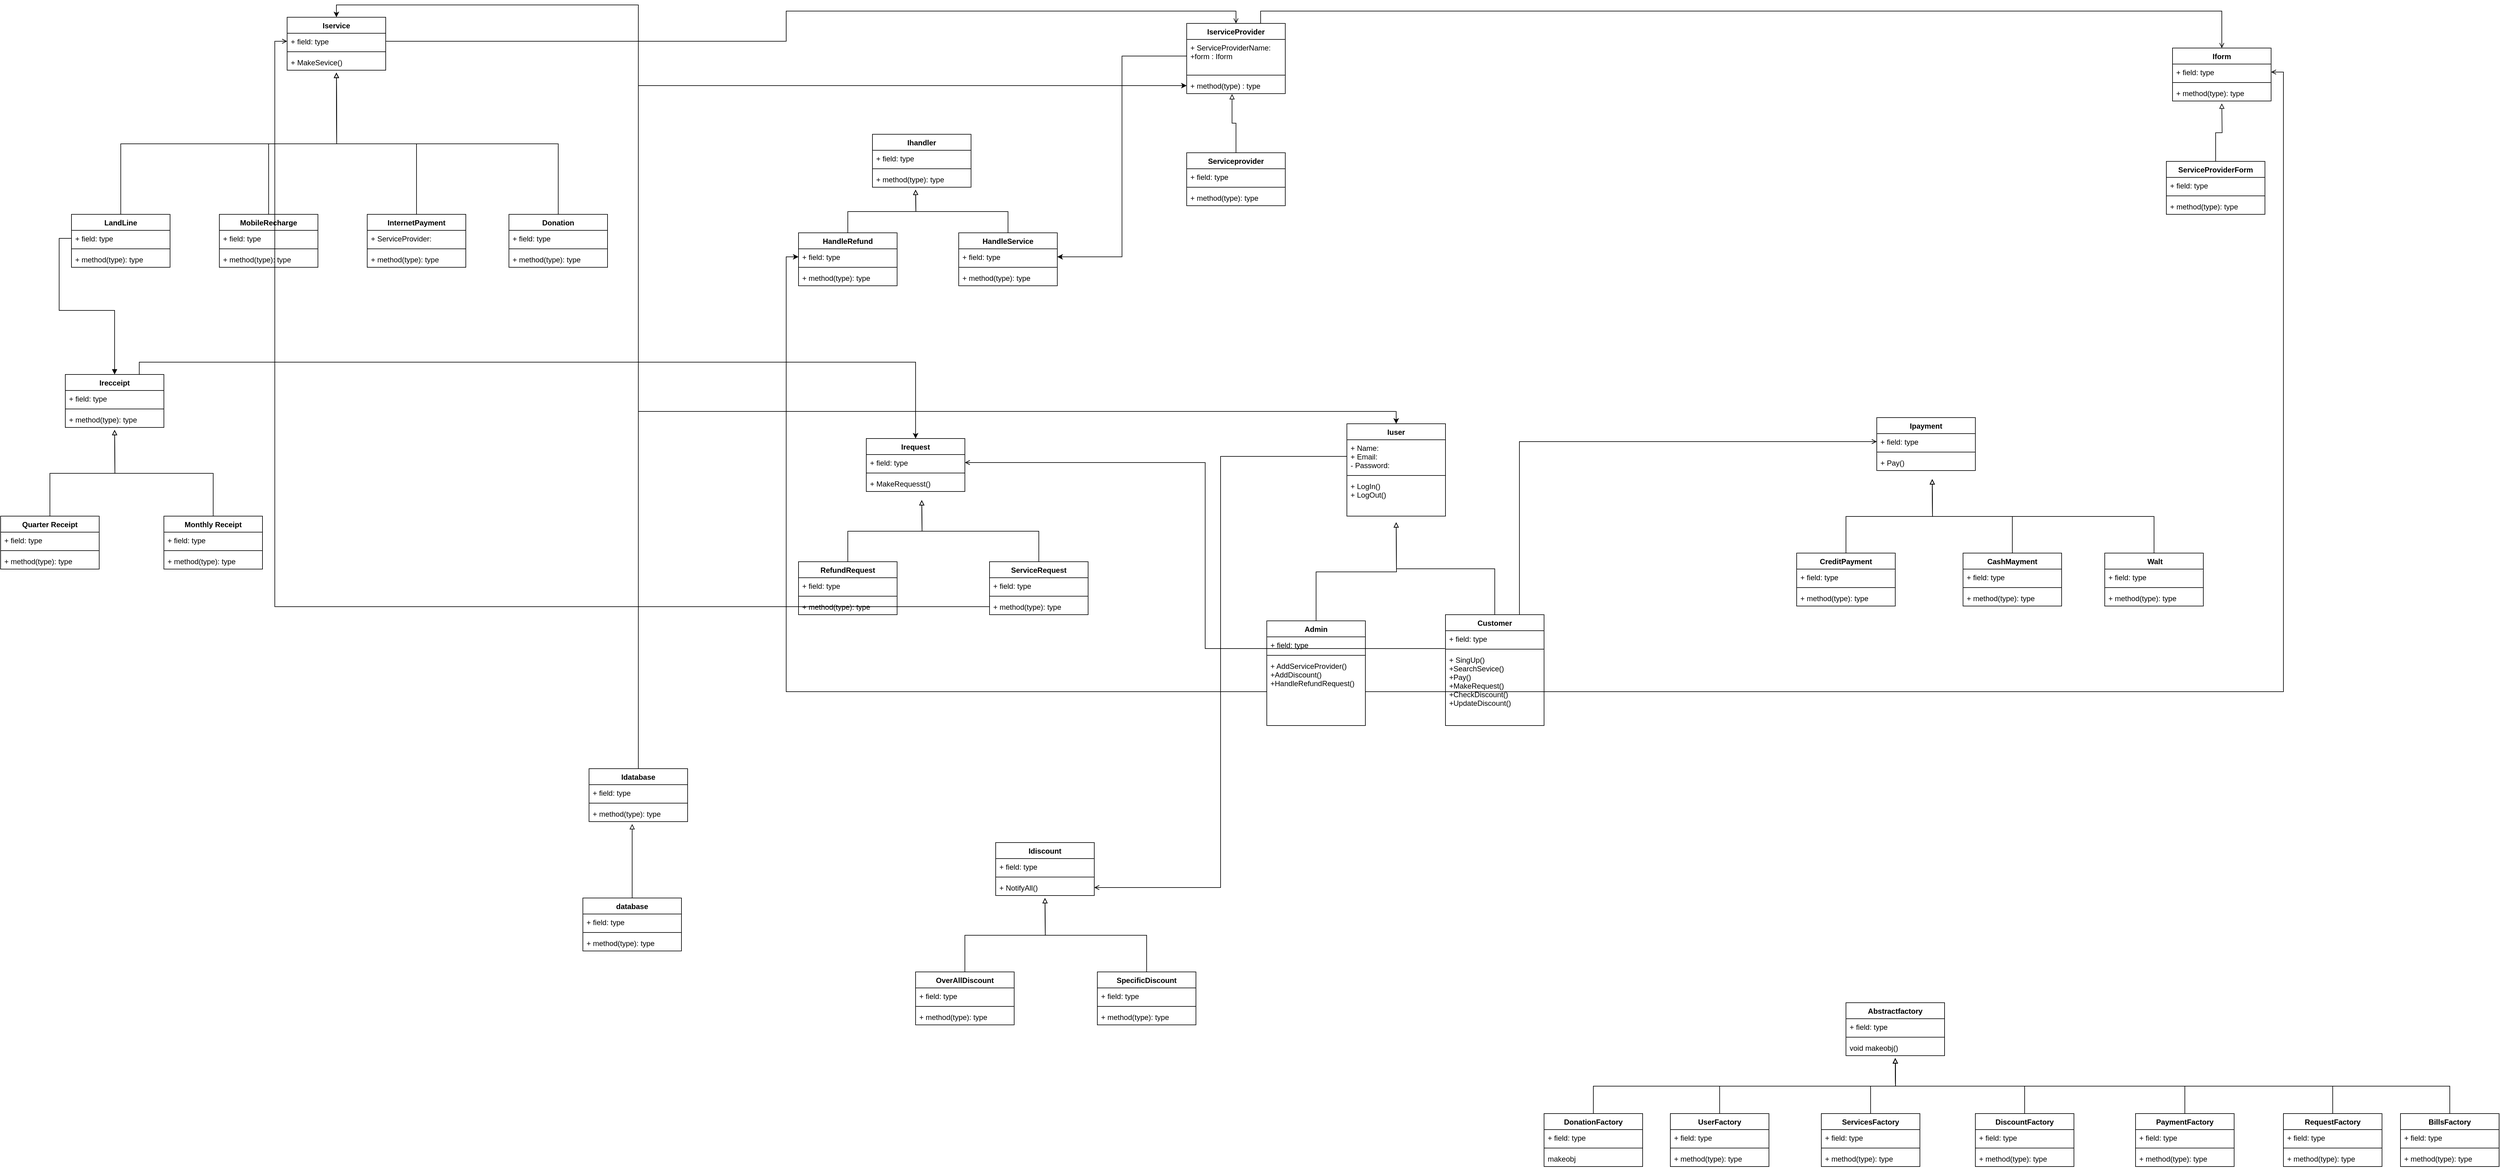 <mxfile version="20.6.0" type="device"><diagram id="aqI_mQONPwvAE_Q7HzWJ" name="Page-1"><mxGraphModel dx="2100" dy="605" grid="1" gridSize="10" guides="1" tooltips="1" connect="1" arrows="1" fold="1" page="1" pageScale="1" pageWidth="850" pageHeight="1100" math="0" shadow="0"><root><mxCell id="0"/><mxCell id="1" parent="0"/><mxCell id="ab-kjI479k8E8dFYtFZM-3" value="Iservice" style="swimlane;fontStyle=1;align=center;verticalAlign=top;childLayout=stackLayout;horizontal=1;startSize=26;horizontalStack=0;resizeParent=1;resizeParentMax=0;resizeLast=0;collapsible=1;marginBottom=0;" parent="1" vertex="1"><mxGeometry x="-120" y="30" width="160" height="86" as="geometry"/></mxCell><mxCell id="ab-kjI479k8E8dFYtFZM-4" value="+ field: type" style="text;strokeColor=none;fillColor=none;align=left;verticalAlign=top;spacingLeft=4;spacingRight=4;overflow=hidden;rotatable=0;points=[[0,0.5],[1,0.5]];portConstraint=eastwest;" parent="ab-kjI479k8E8dFYtFZM-3" vertex="1"><mxGeometry y="26" width="160" height="26" as="geometry"/></mxCell><mxCell id="ab-kjI479k8E8dFYtFZM-5" value="" style="line;strokeWidth=1;fillColor=none;align=left;verticalAlign=middle;spacingTop=-1;spacingLeft=3;spacingRight=3;rotatable=0;labelPosition=right;points=[];portConstraint=eastwest;strokeColor=inherit;" parent="ab-kjI479k8E8dFYtFZM-3" vertex="1"><mxGeometry y="52" width="160" height="8" as="geometry"/></mxCell><mxCell id="ab-kjI479k8E8dFYtFZM-6" value="+ MakeSevice()" style="text;strokeColor=none;fillColor=none;align=left;verticalAlign=top;spacingLeft=4;spacingRight=4;overflow=hidden;rotatable=0;points=[[0,0.5],[1,0.5]];portConstraint=eastwest;" parent="ab-kjI479k8E8dFYtFZM-3" vertex="1"><mxGeometry y="60" width="160" height="26" as="geometry"/></mxCell><mxCell id="ab-kjI479k8E8dFYtFZM-33" style="edgeStyle=orthogonalEdgeStyle;rounded=0;orthogonalLoop=1;jettySize=auto;html=1;exitX=0.5;exitY=0;exitDx=0;exitDy=0;endArrow=block;endFill=0;" parent="1" source="ab-kjI479k8E8dFYtFZM-7" edge="1"><mxGeometry relative="1" as="geometry"><mxPoint x="-40" y="120" as="targetPoint"/></mxGeometry></mxCell><mxCell id="ab-kjI479k8E8dFYtFZM-7" value="MobileRecharge" style="swimlane;fontStyle=1;align=center;verticalAlign=top;childLayout=stackLayout;horizontal=1;startSize=26;horizontalStack=0;resizeParent=1;resizeParentMax=0;resizeLast=0;collapsible=1;marginBottom=0;" parent="1" vertex="1"><mxGeometry x="-230" y="350" width="160" height="86" as="geometry"/></mxCell><mxCell id="ab-kjI479k8E8dFYtFZM-8" value="+ field: type" style="text;strokeColor=none;fillColor=none;align=left;verticalAlign=top;spacingLeft=4;spacingRight=4;overflow=hidden;rotatable=0;points=[[0,0.5],[1,0.5]];portConstraint=eastwest;" parent="ab-kjI479k8E8dFYtFZM-7" vertex="1"><mxGeometry y="26" width="160" height="26" as="geometry"/></mxCell><mxCell id="ab-kjI479k8E8dFYtFZM-9" value="" style="line;strokeWidth=1;fillColor=none;align=left;verticalAlign=middle;spacingTop=-1;spacingLeft=3;spacingRight=3;rotatable=0;labelPosition=right;points=[];portConstraint=eastwest;strokeColor=inherit;" parent="ab-kjI479k8E8dFYtFZM-7" vertex="1"><mxGeometry y="52" width="160" height="8" as="geometry"/></mxCell><mxCell id="ab-kjI479k8E8dFYtFZM-10" value="+ method(type): type" style="text;strokeColor=none;fillColor=none;align=left;verticalAlign=top;spacingLeft=4;spacingRight=4;overflow=hidden;rotatable=0;points=[[0,0.5],[1,0.5]];portConstraint=eastwest;" parent="ab-kjI479k8E8dFYtFZM-7" vertex="1"><mxGeometry y="60" width="160" height="26" as="geometry"/></mxCell><mxCell id="ab-kjI479k8E8dFYtFZM-34" style="edgeStyle=orthogonalEdgeStyle;rounded=0;orthogonalLoop=1;jettySize=auto;html=1;exitX=0.5;exitY=0;exitDx=0;exitDy=0;endArrow=block;endFill=0;" parent="1" source="ab-kjI479k8E8dFYtFZM-15" edge="1"><mxGeometry relative="1" as="geometry"><mxPoint x="-40" y="120" as="targetPoint"/></mxGeometry></mxCell><mxCell id="ab-kjI479k8E8dFYtFZM-15" value="InternetPayment" style="swimlane;fontStyle=1;align=center;verticalAlign=top;childLayout=stackLayout;horizontal=1;startSize=26;horizontalStack=0;resizeParent=1;resizeParentMax=0;resizeLast=0;collapsible=1;marginBottom=0;" parent="1" vertex="1"><mxGeometry x="10" y="350" width="160" height="86" as="geometry"/></mxCell><mxCell id="ab-kjI479k8E8dFYtFZM-16" value="+ ServiceProvider: " style="text;strokeColor=none;fillColor=none;align=left;verticalAlign=top;spacingLeft=4;spacingRight=4;overflow=hidden;rotatable=0;points=[[0,0.5],[1,0.5]];portConstraint=eastwest;" parent="ab-kjI479k8E8dFYtFZM-15" vertex="1"><mxGeometry y="26" width="160" height="26" as="geometry"/></mxCell><mxCell id="ab-kjI479k8E8dFYtFZM-17" value="" style="line;strokeWidth=1;fillColor=none;align=left;verticalAlign=middle;spacingTop=-1;spacingLeft=3;spacingRight=3;rotatable=0;labelPosition=right;points=[];portConstraint=eastwest;strokeColor=inherit;" parent="ab-kjI479k8E8dFYtFZM-15" vertex="1"><mxGeometry y="52" width="160" height="8" as="geometry"/></mxCell><mxCell id="ab-kjI479k8E8dFYtFZM-18" value="+ method(type): type" style="text;strokeColor=none;fillColor=none;align=left;verticalAlign=top;spacingLeft=4;spacingRight=4;overflow=hidden;rotatable=0;points=[[0,0.5],[1,0.5]];portConstraint=eastwest;" parent="ab-kjI479k8E8dFYtFZM-15" vertex="1"><mxGeometry y="60" width="160" height="26" as="geometry"/></mxCell><mxCell id="ab-kjI479k8E8dFYtFZM-32" style="edgeStyle=orthogonalEdgeStyle;rounded=0;orthogonalLoop=1;jettySize=auto;html=1;exitX=0.5;exitY=0;exitDx=0;exitDy=0;endArrow=block;endFill=0;" parent="1" source="ab-kjI479k8E8dFYtFZM-19" edge="1"><mxGeometry relative="1" as="geometry"><mxPoint x="-40" y="120" as="targetPoint"/></mxGeometry></mxCell><mxCell id="ab-kjI479k8E8dFYtFZM-19" value="LandLine" style="swimlane;fontStyle=1;align=center;verticalAlign=top;childLayout=stackLayout;horizontal=1;startSize=26;horizontalStack=0;resizeParent=1;resizeParentMax=0;resizeLast=0;collapsible=1;marginBottom=0;" parent="1" vertex="1"><mxGeometry x="-470" y="350" width="160" height="86" as="geometry"/></mxCell><mxCell id="ab-kjI479k8E8dFYtFZM-20" value="+ field: type" style="text;strokeColor=none;fillColor=none;align=left;verticalAlign=top;spacingLeft=4;spacingRight=4;overflow=hidden;rotatable=0;points=[[0,0.5],[1,0.5]];portConstraint=eastwest;" parent="ab-kjI479k8E8dFYtFZM-19" vertex="1"><mxGeometry y="26" width="160" height="26" as="geometry"/></mxCell><mxCell id="ab-kjI479k8E8dFYtFZM-21" value="" style="line;strokeWidth=1;fillColor=none;align=left;verticalAlign=middle;spacingTop=-1;spacingLeft=3;spacingRight=3;rotatable=0;labelPosition=right;points=[];portConstraint=eastwest;strokeColor=inherit;" parent="ab-kjI479k8E8dFYtFZM-19" vertex="1"><mxGeometry y="52" width="160" height="8" as="geometry"/></mxCell><mxCell id="ab-kjI479k8E8dFYtFZM-22" value="+ method(type): type" style="text;strokeColor=none;fillColor=none;align=left;verticalAlign=top;spacingLeft=4;spacingRight=4;overflow=hidden;rotatable=0;points=[[0,0.5],[1,0.5]];portConstraint=eastwest;" parent="ab-kjI479k8E8dFYtFZM-19" vertex="1"><mxGeometry y="60" width="160" height="26" as="geometry"/></mxCell><mxCell id="ab-kjI479k8E8dFYtFZM-35" style="edgeStyle=orthogonalEdgeStyle;rounded=0;orthogonalLoop=1;jettySize=auto;html=1;exitX=0.5;exitY=0;exitDx=0;exitDy=0;endArrow=block;endFill=0;" parent="1" source="ab-kjI479k8E8dFYtFZM-27" edge="1"><mxGeometry relative="1" as="geometry"><mxPoint x="-40" y="120" as="targetPoint"/></mxGeometry></mxCell><mxCell id="ab-kjI479k8E8dFYtFZM-27" value="Donation" style="swimlane;fontStyle=1;align=center;verticalAlign=top;childLayout=stackLayout;horizontal=1;startSize=26;horizontalStack=0;resizeParent=1;resizeParentMax=0;resizeLast=0;collapsible=1;marginBottom=0;" parent="1" vertex="1"><mxGeometry x="240" y="350" width="160" height="86" as="geometry"/></mxCell><mxCell id="ab-kjI479k8E8dFYtFZM-28" value="+ field: type" style="text;strokeColor=none;fillColor=none;align=left;verticalAlign=top;spacingLeft=4;spacingRight=4;overflow=hidden;rotatable=0;points=[[0,0.5],[1,0.5]];portConstraint=eastwest;" parent="ab-kjI479k8E8dFYtFZM-27" vertex="1"><mxGeometry y="26" width="160" height="26" as="geometry"/></mxCell><mxCell id="ab-kjI479k8E8dFYtFZM-29" value="" style="line;strokeWidth=1;fillColor=none;align=left;verticalAlign=middle;spacingTop=-1;spacingLeft=3;spacingRight=3;rotatable=0;labelPosition=right;points=[];portConstraint=eastwest;strokeColor=inherit;" parent="ab-kjI479k8E8dFYtFZM-27" vertex="1"><mxGeometry y="52" width="160" height="8" as="geometry"/></mxCell><mxCell id="ab-kjI479k8E8dFYtFZM-30" value="+ method(type): type" style="text;strokeColor=none;fillColor=none;align=left;verticalAlign=top;spacingLeft=4;spacingRight=4;overflow=hidden;rotatable=0;points=[[0,0.5],[1,0.5]];portConstraint=eastwest;" parent="ab-kjI479k8E8dFYtFZM-27" vertex="1"><mxGeometry y="60" width="160" height="26" as="geometry"/></mxCell><mxCell id="ab-kjI479k8E8dFYtFZM-282" style="edgeStyle=orthogonalEdgeStyle;rounded=0;orthogonalLoop=1;jettySize=auto;html=1;exitX=0.75;exitY=0;exitDx=0;exitDy=0;entryX=0.5;entryY=0;entryDx=0;entryDy=0;endArrow=open;endFill=0;" parent="1" source="ab-kjI479k8E8dFYtFZM-36" target="ab-kjI479k8E8dFYtFZM-269" edge="1"><mxGeometry relative="1" as="geometry"/></mxCell><mxCell id="ab-kjI479k8E8dFYtFZM-36" value="IserviceProvider" style="swimlane;fontStyle=1;align=center;verticalAlign=top;childLayout=stackLayout;horizontal=1;startSize=26;horizontalStack=0;resizeParent=1;resizeParentMax=0;resizeLast=0;collapsible=1;marginBottom=0;" parent="1" vertex="1"><mxGeometry x="1340" y="40" width="160" height="114" as="geometry"/></mxCell><mxCell id="ab-kjI479k8E8dFYtFZM-37" value="+ ServiceProviderName:&#10;+form : Iform " style="text;strokeColor=none;fillColor=none;align=left;verticalAlign=top;spacingLeft=4;spacingRight=4;overflow=hidden;rotatable=0;points=[[0,0.5],[1,0.5]];portConstraint=eastwest;" parent="ab-kjI479k8E8dFYtFZM-36" vertex="1"><mxGeometry y="26" width="160" height="54" as="geometry"/></mxCell><mxCell id="ab-kjI479k8E8dFYtFZM-38" value="" style="line;strokeWidth=1;fillColor=none;align=left;verticalAlign=middle;spacingTop=-1;spacingLeft=3;spacingRight=3;rotatable=0;labelPosition=right;points=[];portConstraint=eastwest;strokeColor=inherit;" parent="ab-kjI479k8E8dFYtFZM-36" vertex="1"><mxGeometry y="80" width="160" height="8" as="geometry"/></mxCell><mxCell id="ab-kjI479k8E8dFYtFZM-39" value="+ method(type) : type" style="text;strokeColor=none;fillColor=none;align=left;verticalAlign=top;spacingLeft=4;spacingRight=4;overflow=hidden;rotatable=0;points=[[0,0.5],[1,0.5]];portConstraint=eastwest;" parent="ab-kjI479k8E8dFYtFZM-36" vertex="1"><mxGeometry y="88" width="160" height="26" as="geometry"/></mxCell><mxCell id="ab-kjI479k8E8dFYtFZM-141" style="edgeStyle=orthogonalEdgeStyle;rounded=0;orthogonalLoop=1;jettySize=auto;html=1;exitX=1;exitY=0.5;exitDx=0;exitDy=0;entryX=0.5;entryY=0;entryDx=0;entryDy=0;endArrow=open;endFill=0;" parent="1" source="ab-kjI479k8E8dFYtFZM-4" target="ab-kjI479k8E8dFYtFZM-36" edge="1"><mxGeometry relative="1" as="geometry"/></mxCell><mxCell id="ab-kjI479k8E8dFYtFZM-169" value="Irequest" style="swimlane;fontStyle=1;align=center;verticalAlign=top;childLayout=stackLayout;horizontal=1;startSize=26;horizontalStack=0;resizeParent=1;resizeParentMax=0;resizeLast=0;collapsible=1;marginBottom=0;" parent="1" vertex="1"><mxGeometry x="820" y="714" width="160" height="86" as="geometry"/></mxCell><mxCell id="ab-kjI479k8E8dFYtFZM-170" value="+ field: type" style="text;strokeColor=none;fillColor=none;align=left;verticalAlign=top;spacingLeft=4;spacingRight=4;overflow=hidden;rotatable=0;points=[[0,0.5],[1,0.5]];portConstraint=eastwest;" parent="ab-kjI479k8E8dFYtFZM-169" vertex="1"><mxGeometry y="26" width="160" height="26" as="geometry"/></mxCell><mxCell id="ab-kjI479k8E8dFYtFZM-171" value="" style="line;strokeWidth=1;fillColor=none;align=left;verticalAlign=middle;spacingTop=-1;spacingLeft=3;spacingRight=3;rotatable=0;labelPosition=right;points=[];portConstraint=eastwest;strokeColor=inherit;" parent="ab-kjI479k8E8dFYtFZM-169" vertex="1"><mxGeometry y="52" width="160" height="8" as="geometry"/></mxCell><mxCell id="ab-kjI479k8E8dFYtFZM-172" value="+ MakeRequesst()" style="text;strokeColor=none;fillColor=none;align=left;verticalAlign=top;spacingLeft=4;spacingRight=4;overflow=hidden;rotatable=0;points=[[0,0.5],[1,0.5]];portConstraint=eastwest;" parent="ab-kjI479k8E8dFYtFZM-169" vertex="1"><mxGeometry y="60" width="160" height="26" as="geometry"/></mxCell><mxCell id="ab-kjI479k8E8dFYtFZM-190" style="edgeStyle=orthogonalEdgeStyle;rounded=0;orthogonalLoop=1;jettySize=auto;html=1;exitX=0.5;exitY=0;exitDx=0;exitDy=0;endArrow=block;endFill=0;" parent="1" source="ab-kjI479k8E8dFYtFZM-173" edge="1"><mxGeometry relative="1" as="geometry"><mxPoint x="910" y="814" as="targetPoint"/></mxGeometry></mxCell><mxCell id="ab-kjI479k8E8dFYtFZM-173" value="ServiceRequest" style="swimlane;fontStyle=1;align=center;verticalAlign=top;childLayout=stackLayout;horizontal=1;startSize=26;horizontalStack=0;resizeParent=1;resizeParentMax=0;resizeLast=0;collapsible=1;marginBottom=0;" parent="1" vertex="1"><mxGeometry x="1020" y="914" width="160" height="86" as="geometry"/></mxCell><mxCell id="ab-kjI479k8E8dFYtFZM-174" value="+ field: type" style="text;strokeColor=none;fillColor=none;align=left;verticalAlign=top;spacingLeft=4;spacingRight=4;overflow=hidden;rotatable=0;points=[[0,0.5],[1,0.5]];portConstraint=eastwest;" parent="ab-kjI479k8E8dFYtFZM-173" vertex="1"><mxGeometry y="26" width="160" height="26" as="geometry"/></mxCell><mxCell id="ab-kjI479k8E8dFYtFZM-175" value="" style="line;strokeWidth=1;fillColor=none;align=left;verticalAlign=middle;spacingTop=-1;spacingLeft=3;spacingRight=3;rotatable=0;labelPosition=right;points=[];portConstraint=eastwest;strokeColor=inherit;" parent="ab-kjI479k8E8dFYtFZM-173" vertex="1"><mxGeometry y="52" width="160" height="8" as="geometry"/></mxCell><mxCell id="ab-kjI479k8E8dFYtFZM-176" value="+ method(type): type" style="text;strokeColor=none;fillColor=none;align=left;verticalAlign=top;spacingLeft=4;spacingRight=4;overflow=hidden;rotatable=0;points=[[0,0.5],[1,0.5]];portConstraint=eastwest;" parent="ab-kjI479k8E8dFYtFZM-173" vertex="1"><mxGeometry y="60" width="160" height="26" as="geometry"/></mxCell><mxCell id="ab-kjI479k8E8dFYtFZM-185" style="edgeStyle=orthogonalEdgeStyle;rounded=0;orthogonalLoop=1;jettySize=auto;html=1;exitX=0.5;exitY=0;exitDx=0;exitDy=0;endArrow=block;endFill=0;" parent="1" source="ab-kjI479k8E8dFYtFZM-177" edge="1"><mxGeometry relative="1" as="geometry"><mxPoint x="910" y="814" as="targetPoint"/></mxGeometry></mxCell><mxCell id="ab-kjI479k8E8dFYtFZM-177" value="RefundRequest" style="swimlane;fontStyle=1;align=center;verticalAlign=top;childLayout=stackLayout;horizontal=1;startSize=26;horizontalStack=0;resizeParent=1;resizeParentMax=0;resizeLast=0;collapsible=1;marginBottom=0;" parent="1" vertex="1"><mxGeometry x="710" y="914" width="160" height="86" as="geometry"/></mxCell><mxCell id="ab-kjI479k8E8dFYtFZM-178" value="+ field: type" style="text;strokeColor=none;fillColor=none;align=left;verticalAlign=top;spacingLeft=4;spacingRight=4;overflow=hidden;rotatable=0;points=[[0,0.5],[1,0.5]];portConstraint=eastwest;" parent="ab-kjI479k8E8dFYtFZM-177" vertex="1"><mxGeometry y="26" width="160" height="26" as="geometry"/></mxCell><mxCell id="ab-kjI479k8E8dFYtFZM-179" value="" style="line;strokeWidth=1;fillColor=none;align=left;verticalAlign=middle;spacingTop=-1;spacingLeft=3;spacingRight=3;rotatable=0;labelPosition=right;points=[];portConstraint=eastwest;strokeColor=inherit;" parent="ab-kjI479k8E8dFYtFZM-177" vertex="1"><mxGeometry y="52" width="160" height="8" as="geometry"/></mxCell><mxCell id="ab-kjI479k8E8dFYtFZM-180" value="+ method(type): type" style="text;strokeColor=none;fillColor=none;align=left;verticalAlign=top;spacingLeft=4;spacingRight=4;overflow=hidden;rotatable=0;points=[[0,0.5],[1,0.5]];portConstraint=eastwest;" parent="ab-kjI479k8E8dFYtFZM-177" vertex="1"><mxGeometry y="60" width="160" height="26" as="geometry"/></mxCell><mxCell id="ab-kjI479k8E8dFYtFZM-193" value="Iuser" style="swimlane;fontStyle=1;align=center;verticalAlign=top;childLayout=stackLayout;horizontal=1;startSize=26;horizontalStack=0;resizeParent=1;resizeParentMax=0;resizeLast=0;collapsible=1;marginBottom=0;" parent="1" vertex="1"><mxGeometry x="1600" y="690" width="160" height="150" as="geometry"/></mxCell><mxCell id="ab-kjI479k8E8dFYtFZM-194" value="+ Name:&#10;+ Email:&#10;- Password:" style="text;strokeColor=none;fillColor=none;align=left;verticalAlign=top;spacingLeft=4;spacingRight=4;overflow=hidden;rotatable=0;points=[[0,0.5],[1,0.5]];portConstraint=eastwest;" parent="ab-kjI479k8E8dFYtFZM-193" vertex="1"><mxGeometry y="26" width="160" height="54" as="geometry"/></mxCell><mxCell id="ab-kjI479k8E8dFYtFZM-195" value="" style="line;strokeWidth=1;fillColor=none;align=left;verticalAlign=middle;spacingTop=-1;spacingLeft=3;spacingRight=3;rotatable=0;labelPosition=right;points=[];portConstraint=eastwest;strokeColor=inherit;" parent="ab-kjI479k8E8dFYtFZM-193" vertex="1"><mxGeometry y="80" width="160" height="8" as="geometry"/></mxCell><mxCell id="ab-kjI479k8E8dFYtFZM-196" value="+ LogIn()&#10;+ LogOut()" style="text;strokeColor=none;fillColor=none;align=left;verticalAlign=top;spacingLeft=4;spacingRight=4;overflow=hidden;rotatable=0;points=[[0,0.5],[1,0.5]];portConstraint=eastwest;" parent="ab-kjI479k8E8dFYtFZM-193" vertex="1"><mxGeometry y="88" width="160" height="62" as="geometry"/></mxCell><mxCell id="ab-kjI479k8E8dFYtFZM-197" style="edgeStyle=orthogonalEdgeStyle;rounded=0;orthogonalLoop=1;jettySize=auto;html=1;exitX=0.5;exitY=0;exitDx=0;exitDy=0;endArrow=block;endFill=0;" parent="1" source="ab-kjI479k8E8dFYtFZM-198" edge="1"><mxGeometry relative="1" as="geometry"><mxPoint x="1680" y="850" as="targetPoint"/></mxGeometry></mxCell><mxCell id="ab-kjI479k8E8dFYtFZM-268" style="edgeStyle=orthogonalEdgeStyle;rounded=0;orthogonalLoop=1;jettySize=auto;html=1;exitX=0.75;exitY=0;exitDx=0;exitDy=0;entryX=0;entryY=0.5;entryDx=0;entryDy=0;endArrow=open;endFill=0;" parent="1" source="ab-kjI479k8E8dFYtFZM-198" target="ab-kjI479k8E8dFYtFZM-247" edge="1"><mxGeometry relative="1" as="geometry"/></mxCell><mxCell id="ab-kjI479k8E8dFYtFZM-198" value="Customer" style="swimlane;fontStyle=1;align=center;verticalAlign=top;childLayout=stackLayout;horizontal=1;startSize=26;horizontalStack=0;resizeParent=1;resizeParentMax=0;resizeLast=0;collapsible=1;marginBottom=0;" parent="1" vertex="1"><mxGeometry x="1760" y="1000" width="160" height="180" as="geometry"/></mxCell><mxCell id="ab-kjI479k8E8dFYtFZM-199" value="+ field: type" style="text;strokeColor=none;fillColor=none;align=left;verticalAlign=top;spacingLeft=4;spacingRight=4;overflow=hidden;rotatable=0;points=[[0,0.5],[1,0.5]];portConstraint=eastwest;" parent="ab-kjI479k8E8dFYtFZM-198" vertex="1"><mxGeometry y="26" width="160" height="26" as="geometry"/></mxCell><mxCell id="ab-kjI479k8E8dFYtFZM-200" value="" style="line;strokeWidth=1;fillColor=none;align=left;verticalAlign=middle;spacingTop=-1;spacingLeft=3;spacingRight=3;rotatable=0;labelPosition=right;points=[];portConstraint=eastwest;strokeColor=inherit;" parent="ab-kjI479k8E8dFYtFZM-198" vertex="1"><mxGeometry y="52" width="160" height="8" as="geometry"/></mxCell><mxCell id="ab-kjI479k8E8dFYtFZM-201" value="+ SingUp()&#10;+SearchSevice()&#10;+Pay()&#10;+MakeRequest()&#10;+CheckDiscount()&#10;+UpdateDiscount()" style="text;strokeColor=none;fillColor=none;align=left;verticalAlign=top;spacingLeft=4;spacingRight=4;overflow=hidden;rotatable=0;points=[[0,0.5],[1,0.5]];portConstraint=eastwest;" parent="ab-kjI479k8E8dFYtFZM-198" vertex="1"><mxGeometry y="60" width="160" height="120" as="geometry"/></mxCell><mxCell id="ab-kjI479k8E8dFYtFZM-202" style="edgeStyle=orthogonalEdgeStyle;rounded=0;orthogonalLoop=1;jettySize=auto;html=1;exitX=0.5;exitY=0;exitDx=0;exitDy=0;endArrow=block;endFill=0;" parent="1" source="ab-kjI479k8E8dFYtFZM-203" edge="1"><mxGeometry relative="1" as="geometry"><mxPoint x="1680" y="850" as="targetPoint"/></mxGeometry></mxCell><mxCell id="ab-kjI479k8E8dFYtFZM-203" value="Admin" style="swimlane;fontStyle=1;align=center;verticalAlign=top;childLayout=stackLayout;horizontal=1;startSize=26;horizontalStack=0;resizeParent=1;resizeParentMax=0;resizeLast=0;collapsible=1;marginBottom=0;" parent="1" vertex="1"><mxGeometry x="1470" y="1010" width="160" height="170" as="geometry"/></mxCell><mxCell id="ab-kjI479k8E8dFYtFZM-204" value="+ field: type" style="text;strokeColor=none;fillColor=none;align=left;verticalAlign=top;spacingLeft=4;spacingRight=4;overflow=hidden;rotatable=0;points=[[0,0.5],[1,0.5]];portConstraint=eastwest;" parent="ab-kjI479k8E8dFYtFZM-203" vertex="1"><mxGeometry y="26" width="160" height="26" as="geometry"/></mxCell><mxCell id="ab-kjI479k8E8dFYtFZM-205" value="" style="line;strokeWidth=1;fillColor=none;align=left;verticalAlign=middle;spacingTop=-1;spacingLeft=3;spacingRight=3;rotatable=0;labelPosition=right;points=[];portConstraint=eastwest;strokeColor=inherit;" parent="ab-kjI479k8E8dFYtFZM-203" vertex="1"><mxGeometry y="52" width="160" height="8" as="geometry"/></mxCell><mxCell id="ab-kjI479k8E8dFYtFZM-206" value="+ AddServiceProvider()&#10;+AddDiscount()&#10;+HandleRefundRequest()" style="text;strokeColor=none;fillColor=none;align=left;verticalAlign=top;spacingLeft=4;spacingRight=4;overflow=hidden;rotatable=0;points=[[0,0.5],[1,0.5]];portConstraint=eastwest;" parent="ab-kjI479k8E8dFYtFZM-203" vertex="1"><mxGeometry y="60" width="160" height="110" as="geometry"/></mxCell><mxCell id="ab-kjI479k8E8dFYtFZM-222" style="edgeStyle=orthogonalEdgeStyle;rounded=0;orthogonalLoop=1;jettySize=auto;html=1;exitX=0;exitY=0.5;exitDx=0;exitDy=0;entryX=0;entryY=0.5;entryDx=0;entryDy=0;endArrow=open;endFill=0;" parent="1" source="ab-kjI479k8E8dFYtFZM-176" target="ab-kjI479k8E8dFYtFZM-4" edge="1"><mxGeometry relative="1" as="geometry"/></mxCell><mxCell id="ab-kjI479k8E8dFYtFZM-243" style="edgeStyle=orthogonalEdgeStyle;rounded=0;orthogonalLoop=1;jettySize=auto;html=1;exitX=-0.005;exitY=-0.042;exitDx=0;exitDy=0;entryX=1;entryY=0.5;entryDx=0;entryDy=0;endArrow=open;endFill=0;exitPerimeter=0;" parent="1" source="ab-kjI479k8E8dFYtFZM-201" target="ab-kjI479k8E8dFYtFZM-170" edge="1"><mxGeometry relative="1" as="geometry"/></mxCell><mxCell id="ab-kjI479k8E8dFYtFZM-246" value="Ipayment" style="swimlane;fontStyle=1;align=center;verticalAlign=top;childLayout=stackLayout;horizontal=1;startSize=26;horizontalStack=0;resizeParent=1;resizeParentMax=0;resizeLast=0;collapsible=1;marginBottom=0;" parent="1" vertex="1"><mxGeometry x="2460" y="680" width="160" height="86" as="geometry"/></mxCell><mxCell id="ab-kjI479k8E8dFYtFZM-247" value="+ field: type" style="text;strokeColor=none;fillColor=none;align=left;verticalAlign=top;spacingLeft=4;spacingRight=4;overflow=hidden;rotatable=0;points=[[0,0.5],[1,0.5]];portConstraint=eastwest;" parent="ab-kjI479k8E8dFYtFZM-246" vertex="1"><mxGeometry y="26" width="160" height="26" as="geometry"/></mxCell><mxCell id="ab-kjI479k8E8dFYtFZM-248" value="" style="line;strokeWidth=1;fillColor=none;align=left;verticalAlign=middle;spacingTop=-1;spacingLeft=3;spacingRight=3;rotatable=0;labelPosition=right;points=[];portConstraint=eastwest;strokeColor=inherit;" parent="ab-kjI479k8E8dFYtFZM-246" vertex="1"><mxGeometry y="52" width="160" height="8" as="geometry"/></mxCell><mxCell id="ab-kjI479k8E8dFYtFZM-249" value="+ Pay()" style="text;strokeColor=none;fillColor=none;align=left;verticalAlign=top;spacingLeft=4;spacingRight=4;overflow=hidden;rotatable=0;points=[[0,0.5],[1,0.5]];portConstraint=eastwest;" parent="ab-kjI479k8E8dFYtFZM-246" vertex="1"><mxGeometry y="60" width="160" height="26" as="geometry"/></mxCell><mxCell id="ab-kjI479k8E8dFYtFZM-262" style="edgeStyle=orthogonalEdgeStyle;rounded=0;orthogonalLoop=1;jettySize=auto;html=1;exitX=0.5;exitY=0;exitDx=0;exitDy=0;endArrow=block;endFill=0;" parent="1" source="ab-kjI479k8E8dFYtFZM-250" edge="1"><mxGeometry relative="1" as="geometry"><mxPoint x="2550" y="780" as="targetPoint"/></mxGeometry></mxCell><mxCell id="ab-kjI479k8E8dFYtFZM-250" value="CreditPayment" style="swimlane;fontStyle=1;align=center;verticalAlign=top;childLayout=stackLayout;horizontal=1;startSize=26;horizontalStack=0;resizeParent=1;resizeParentMax=0;resizeLast=0;collapsible=1;marginBottom=0;" parent="1" vertex="1"><mxGeometry x="2330" y="900" width="160" height="86" as="geometry"/></mxCell><mxCell id="ab-kjI479k8E8dFYtFZM-251" value="+ field: type" style="text;strokeColor=none;fillColor=none;align=left;verticalAlign=top;spacingLeft=4;spacingRight=4;overflow=hidden;rotatable=0;points=[[0,0.5],[1,0.5]];portConstraint=eastwest;" parent="ab-kjI479k8E8dFYtFZM-250" vertex="1"><mxGeometry y="26" width="160" height="26" as="geometry"/></mxCell><mxCell id="ab-kjI479k8E8dFYtFZM-252" value="" style="line;strokeWidth=1;fillColor=none;align=left;verticalAlign=middle;spacingTop=-1;spacingLeft=3;spacingRight=3;rotatable=0;labelPosition=right;points=[];portConstraint=eastwest;strokeColor=inherit;" parent="ab-kjI479k8E8dFYtFZM-250" vertex="1"><mxGeometry y="52" width="160" height="8" as="geometry"/></mxCell><mxCell id="ab-kjI479k8E8dFYtFZM-253" value="+ method(type): type" style="text;strokeColor=none;fillColor=none;align=left;verticalAlign=top;spacingLeft=4;spacingRight=4;overflow=hidden;rotatable=0;points=[[0,0.5],[1,0.5]];portConstraint=eastwest;" parent="ab-kjI479k8E8dFYtFZM-250" vertex="1"><mxGeometry y="60" width="160" height="26" as="geometry"/></mxCell><mxCell id="ab-kjI479k8E8dFYtFZM-267" style="edgeStyle=orthogonalEdgeStyle;rounded=0;orthogonalLoop=1;jettySize=auto;html=1;exitX=0.5;exitY=0;exitDx=0;exitDy=0;endArrow=block;endFill=0;" parent="1" source="ab-kjI479k8E8dFYtFZM-254" edge="1"><mxGeometry relative="1" as="geometry"><mxPoint x="2550" y="780" as="targetPoint"/></mxGeometry></mxCell><mxCell id="ab-kjI479k8E8dFYtFZM-254" value="CashMayment" style="swimlane;fontStyle=1;align=center;verticalAlign=top;childLayout=stackLayout;horizontal=1;startSize=26;horizontalStack=0;resizeParent=1;resizeParentMax=0;resizeLast=0;collapsible=1;marginBottom=0;" parent="1" vertex="1"><mxGeometry x="2600" y="900" width="160" height="86" as="geometry"/></mxCell><mxCell id="ab-kjI479k8E8dFYtFZM-255" value="+ field: type" style="text;strokeColor=none;fillColor=none;align=left;verticalAlign=top;spacingLeft=4;spacingRight=4;overflow=hidden;rotatable=0;points=[[0,0.5],[1,0.5]];portConstraint=eastwest;" parent="ab-kjI479k8E8dFYtFZM-254" vertex="1"><mxGeometry y="26" width="160" height="26" as="geometry"/></mxCell><mxCell id="ab-kjI479k8E8dFYtFZM-256" value="" style="line;strokeWidth=1;fillColor=none;align=left;verticalAlign=middle;spacingTop=-1;spacingLeft=3;spacingRight=3;rotatable=0;labelPosition=right;points=[];portConstraint=eastwest;strokeColor=inherit;" parent="ab-kjI479k8E8dFYtFZM-254" vertex="1"><mxGeometry y="52" width="160" height="8" as="geometry"/></mxCell><mxCell id="ab-kjI479k8E8dFYtFZM-257" value="+ method(type): type" style="text;strokeColor=none;fillColor=none;align=left;verticalAlign=top;spacingLeft=4;spacingRight=4;overflow=hidden;rotatable=0;points=[[0,0.5],[1,0.5]];portConstraint=eastwest;" parent="ab-kjI479k8E8dFYtFZM-254" vertex="1"><mxGeometry y="60" width="160" height="26" as="geometry"/></mxCell><mxCell id="ab-kjI479k8E8dFYtFZM-269" value="Iform" style="swimlane;fontStyle=1;align=center;verticalAlign=top;childLayout=stackLayout;horizontal=1;startSize=26;horizontalStack=0;resizeParent=1;resizeParentMax=0;resizeLast=0;collapsible=1;marginBottom=0;" parent="1" vertex="1"><mxGeometry x="2940" y="80" width="160" height="86" as="geometry"/></mxCell><mxCell id="ab-kjI479k8E8dFYtFZM-270" value="+ field: type" style="text;strokeColor=none;fillColor=none;align=left;verticalAlign=top;spacingLeft=4;spacingRight=4;overflow=hidden;rotatable=0;points=[[0,0.5],[1,0.5]];portConstraint=eastwest;" parent="ab-kjI479k8E8dFYtFZM-269" vertex="1"><mxGeometry y="26" width="160" height="26" as="geometry"/></mxCell><mxCell id="ab-kjI479k8E8dFYtFZM-271" value="" style="line;strokeWidth=1;fillColor=none;align=left;verticalAlign=middle;spacingTop=-1;spacingLeft=3;spacingRight=3;rotatable=0;labelPosition=right;points=[];portConstraint=eastwest;strokeColor=inherit;" parent="ab-kjI479k8E8dFYtFZM-269" vertex="1"><mxGeometry y="52" width="160" height="8" as="geometry"/></mxCell><mxCell id="ab-kjI479k8E8dFYtFZM-272" value="+ method(type): type" style="text;strokeColor=none;fillColor=none;align=left;verticalAlign=top;spacingLeft=4;spacingRight=4;overflow=hidden;rotatable=0;points=[[0,0.5],[1,0.5]];portConstraint=eastwest;" parent="ab-kjI479k8E8dFYtFZM-269" vertex="1"><mxGeometry y="60" width="160" height="26" as="geometry"/></mxCell><mxCell id="ab-kjI479k8E8dFYtFZM-281" style="edgeStyle=orthogonalEdgeStyle;rounded=0;orthogonalLoop=1;jettySize=auto;html=1;exitX=0.5;exitY=0;exitDx=0;exitDy=0;endArrow=block;endFill=0;" parent="1" source="ab-kjI479k8E8dFYtFZM-273" edge="1"><mxGeometry relative="1" as="geometry"><mxPoint x="3020" y="170" as="targetPoint"/></mxGeometry></mxCell><mxCell id="ab-kjI479k8E8dFYtFZM-273" value="ServiceProviderForm" style="swimlane;fontStyle=1;align=center;verticalAlign=top;childLayout=stackLayout;horizontal=1;startSize=26;horizontalStack=0;resizeParent=1;resizeParentMax=0;resizeLast=0;collapsible=1;marginBottom=0;" parent="1" vertex="1"><mxGeometry x="2930" y="264" width="160" height="86" as="geometry"/></mxCell><mxCell id="ab-kjI479k8E8dFYtFZM-274" value="+ field: type" style="text;strokeColor=none;fillColor=none;align=left;verticalAlign=top;spacingLeft=4;spacingRight=4;overflow=hidden;rotatable=0;points=[[0,0.5],[1,0.5]];portConstraint=eastwest;" parent="ab-kjI479k8E8dFYtFZM-273" vertex="1"><mxGeometry y="26" width="160" height="26" as="geometry"/></mxCell><mxCell id="ab-kjI479k8E8dFYtFZM-275" value="" style="line;strokeWidth=1;fillColor=none;align=left;verticalAlign=middle;spacingTop=-1;spacingLeft=3;spacingRight=3;rotatable=0;labelPosition=right;points=[];portConstraint=eastwest;strokeColor=inherit;" parent="ab-kjI479k8E8dFYtFZM-273" vertex="1"><mxGeometry y="52" width="160" height="8" as="geometry"/></mxCell><mxCell id="ab-kjI479k8E8dFYtFZM-276" value="+ method(type): type" style="text;strokeColor=none;fillColor=none;align=left;verticalAlign=top;spacingLeft=4;spacingRight=4;overflow=hidden;rotatable=0;points=[[0,0.5],[1,0.5]];portConstraint=eastwest;" parent="ab-kjI479k8E8dFYtFZM-273" vertex="1"><mxGeometry y="60" width="160" height="26" as="geometry"/></mxCell><mxCell id="ab-kjI479k8E8dFYtFZM-283" style="edgeStyle=orthogonalEdgeStyle;rounded=0;orthogonalLoop=1;jettySize=auto;html=1;exitX=1;exitY=0.5;exitDx=0;exitDy=0;entryX=1;entryY=0.5;entryDx=0;entryDy=0;endArrow=open;endFill=0;" parent="1" source="ab-kjI479k8E8dFYtFZM-206" target="ab-kjI479k8E8dFYtFZM-270" edge="1"><mxGeometry relative="1" as="geometry"/></mxCell><mxCell id="5rIBemzb5CaNKIa5c52P-18" style="edgeStyle=orthogonalEdgeStyle;rounded=0;orthogonalLoop=1;jettySize=auto;html=1;exitX=0.5;exitY=0;exitDx=0;exitDy=0;endArrow=block;endFill=0;" parent="1" source="ab-kjI479k8E8dFYtFZM-288" edge="1"><mxGeometry relative="1" as="geometry"><mxPoint x="2550" y="780" as="targetPoint"/></mxGeometry></mxCell><mxCell id="ab-kjI479k8E8dFYtFZM-288" value=" Walt" style="swimlane;fontStyle=1;align=center;verticalAlign=top;childLayout=stackLayout;horizontal=1;startSize=26;horizontalStack=0;resizeParent=1;resizeParentMax=0;resizeLast=0;collapsible=1;marginBottom=0;" parent="1" vertex="1"><mxGeometry x="2830" y="900" width="160" height="86" as="geometry"/></mxCell><mxCell id="ab-kjI479k8E8dFYtFZM-289" value="+ field: type" style="text;strokeColor=none;fillColor=none;align=left;verticalAlign=top;spacingLeft=4;spacingRight=4;overflow=hidden;rotatable=0;points=[[0,0.5],[1,0.5]];portConstraint=eastwest;" parent="ab-kjI479k8E8dFYtFZM-288" vertex="1"><mxGeometry y="26" width="160" height="26" as="geometry"/></mxCell><mxCell id="ab-kjI479k8E8dFYtFZM-290" value="" style="line;strokeWidth=1;fillColor=none;align=left;verticalAlign=middle;spacingTop=-1;spacingLeft=3;spacingRight=3;rotatable=0;labelPosition=right;points=[];portConstraint=eastwest;strokeColor=inherit;" parent="ab-kjI479k8E8dFYtFZM-288" vertex="1"><mxGeometry y="52" width="160" height="8" as="geometry"/></mxCell><mxCell id="ab-kjI479k8E8dFYtFZM-291" value="+ method(type): type" style="text;strokeColor=none;fillColor=none;align=left;verticalAlign=top;spacingLeft=4;spacingRight=4;overflow=hidden;rotatable=0;points=[[0,0.5],[1,0.5]];portConstraint=eastwest;" parent="ab-kjI479k8E8dFYtFZM-288" vertex="1"><mxGeometry y="60" width="160" height="26" as="geometry"/></mxCell><mxCell id="ab-kjI479k8E8dFYtFZM-300" value="Idiscount" style="swimlane;fontStyle=1;align=center;verticalAlign=top;childLayout=stackLayout;horizontal=1;startSize=26;horizontalStack=0;resizeParent=1;resizeParentMax=0;resizeLast=0;collapsible=1;marginBottom=0;" parent="1" vertex="1"><mxGeometry x="1030" y="1370" width="160" height="86" as="geometry"/></mxCell><mxCell id="ab-kjI479k8E8dFYtFZM-301" value="+ field: type" style="text;strokeColor=none;fillColor=none;align=left;verticalAlign=top;spacingLeft=4;spacingRight=4;overflow=hidden;rotatable=0;points=[[0,0.5],[1,0.5]];portConstraint=eastwest;" parent="ab-kjI479k8E8dFYtFZM-300" vertex="1"><mxGeometry y="26" width="160" height="26" as="geometry"/></mxCell><mxCell id="ab-kjI479k8E8dFYtFZM-302" value="" style="line;strokeWidth=1;fillColor=none;align=left;verticalAlign=middle;spacingTop=-1;spacingLeft=3;spacingRight=3;rotatable=0;labelPosition=right;points=[];portConstraint=eastwest;strokeColor=inherit;" parent="ab-kjI479k8E8dFYtFZM-300" vertex="1"><mxGeometry y="52" width="160" height="8" as="geometry"/></mxCell><mxCell id="ab-kjI479k8E8dFYtFZM-303" value="+ NotifyAll()" style="text;strokeColor=none;fillColor=none;align=left;verticalAlign=top;spacingLeft=4;spacingRight=4;overflow=hidden;rotatable=0;points=[[0,0.5],[1,0.5]];portConstraint=eastwest;" parent="ab-kjI479k8E8dFYtFZM-300" vertex="1"><mxGeometry y="60" width="160" height="26" as="geometry"/></mxCell><mxCell id="ab-kjI479k8E8dFYtFZM-317" style="edgeStyle=orthogonalEdgeStyle;rounded=0;orthogonalLoop=1;jettySize=auto;html=1;exitX=0.5;exitY=0;exitDx=0;exitDy=0;endArrow=block;endFill=0;" parent="1" source="ab-kjI479k8E8dFYtFZM-304" edge="1"><mxGeometry relative="1" as="geometry"><mxPoint x="1110" y="1460" as="targetPoint"/></mxGeometry></mxCell><mxCell id="ab-kjI479k8E8dFYtFZM-304" value="OverAllDiscount" style="swimlane;fontStyle=1;align=center;verticalAlign=top;childLayout=stackLayout;horizontal=1;startSize=26;horizontalStack=0;resizeParent=1;resizeParentMax=0;resizeLast=0;collapsible=1;marginBottom=0;" parent="1" vertex="1"><mxGeometry x="900" y="1580" width="160" height="86" as="geometry"/></mxCell><mxCell id="ab-kjI479k8E8dFYtFZM-305" value="+ field: type" style="text;strokeColor=none;fillColor=none;align=left;verticalAlign=top;spacingLeft=4;spacingRight=4;overflow=hidden;rotatable=0;points=[[0,0.5],[1,0.5]];portConstraint=eastwest;" parent="ab-kjI479k8E8dFYtFZM-304" vertex="1"><mxGeometry y="26" width="160" height="26" as="geometry"/></mxCell><mxCell id="ab-kjI479k8E8dFYtFZM-306" value="" style="line;strokeWidth=1;fillColor=none;align=left;verticalAlign=middle;spacingTop=-1;spacingLeft=3;spacingRight=3;rotatable=0;labelPosition=right;points=[];portConstraint=eastwest;strokeColor=inherit;" parent="ab-kjI479k8E8dFYtFZM-304" vertex="1"><mxGeometry y="52" width="160" height="8" as="geometry"/></mxCell><mxCell id="ab-kjI479k8E8dFYtFZM-307" value="+ method(type): type" style="text;strokeColor=none;fillColor=none;align=left;verticalAlign=top;spacingLeft=4;spacingRight=4;overflow=hidden;rotatable=0;points=[[0,0.5],[1,0.5]];portConstraint=eastwest;" parent="ab-kjI479k8E8dFYtFZM-304" vertex="1"><mxGeometry y="60" width="160" height="26" as="geometry"/></mxCell><mxCell id="ab-kjI479k8E8dFYtFZM-322" style="edgeStyle=orthogonalEdgeStyle;rounded=0;orthogonalLoop=1;jettySize=auto;html=1;exitX=0.5;exitY=0;exitDx=0;exitDy=0;endArrow=block;endFill=0;" parent="1" source="ab-kjI479k8E8dFYtFZM-308" edge="1"><mxGeometry relative="1" as="geometry"><mxPoint x="1110" y="1460" as="targetPoint"/></mxGeometry></mxCell><mxCell id="ab-kjI479k8E8dFYtFZM-308" value="SpecificDiscount" style="swimlane;fontStyle=1;align=center;verticalAlign=top;childLayout=stackLayout;horizontal=1;startSize=26;horizontalStack=0;resizeParent=1;resizeParentMax=0;resizeLast=0;collapsible=1;marginBottom=0;" parent="1" vertex="1"><mxGeometry x="1195" y="1580" width="160" height="86" as="geometry"/></mxCell><mxCell id="ab-kjI479k8E8dFYtFZM-309" value="+ field: type" style="text;strokeColor=none;fillColor=none;align=left;verticalAlign=top;spacingLeft=4;spacingRight=4;overflow=hidden;rotatable=0;points=[[0,0.5],[1,0.5]];portConstraint=eastwest;" parent="ab-kjI479k8E8dFYtFZM-308" vertex="1"><mxGeometry y="26" width="160" height="26" as="geometry"/></mxCell><mxCell id="ab-kjI479k8E8dFYtFZM-310" value="" style="line;strokeWidth=1;fillColor=none;align=left;verticalAlign=middle;spacingTop=-1;spacingLeft=3;spacingRight=3;rotatable=0;labelPosition=right;points=[];portConstraint=eastwest;strokeColor=inherit;" parent="ab-kjI479k8E8dFYtFZM-308" vertex="1"><mxGeometry y="52" width="160" height="8" as="geometry"/></mxCell><mxCell id="ab-kjI479k8E8dFYtFZM-311" value="+ method(type): type" style="text;strokeColor=none;fillColor=none;align=left;verticalAlign=top;spacingLeft=4;spacingRight=4;overflow=hidden;rotatable=0;points=[[0,0.5],[1,0.5]];portConstraint=eastwest;" parent="ab-kjI479k8E8dFYtFZM-308" vertex="1"><mxGeometry y="60" width="160" height="26" as="geometry"/></mxCell><mxCell id="ab-kjI479k8E8dFYtFZM-323" style="edgeStyle=orthogonalEdgeStyle;rounded=0;orthogonalLoop=1;jettySize=auto;html=1;exitX=0;exitY=0.5;exitDx=0;exitDy=0;entryX=1;entryY=0.5;entryDx=0;entryDy=0;endArrow=open;endFill=0;" parent="1" source="ab-kjI479k8E8dFYtFZM-194" target="ab-kjI479k8E8dFYtFZM-303" edge="1"><mxGeometry relative="1" as="geometry"/></mxCell><mxCell id="ab-kjI479k8E8dFYtFZM-324" value="Abstractfactory" style="swimlane;fontStyle=1;align=center;verticalAlign=top;childLayout=stackLayout;horizontal=1;startSize=26;horizontalStack=0;resizeParent=1;resizeParentMax=0;resizeLast=0;collapsible=1;marginBottom=0;" parent="1" vertex="1"><mxGeometry x="2410" y="1630" width="160" height="86" as="geometry"/></mxCell><mxCell id="ab-kjI479k8E8dFYtFZM-325" value="+ field: type" style="text;strokeColor=none;fillColor=none;align=left;verticalAlign=top;spacingLeft=4;spacingRight=4;overflow=hidden;rotatable=0;points=[[0,0.5],[1,0.5]];portConstraint=eastwest;" parent="ab-kjI479k8E8dFYtFZM-324" vertex="1"><mxGeometry y="26" width="160" height="26" as="geometry"/></mxCell><mxCell id="ab-kjI479k8E8dFYtFZM-326" value="" style="line;strokeWidth=1;fillColor=none;align=left;verticalAlign=middle;spacingTop=-1;spacingLeft=3;spacingRight=3;rotatable=0;labelPosition=right;points=[];portConstraint=eastwest;strokeColor=inherit;" parent="ab-kjI479k8E8dFYtFZM-324" vertex="1"><mxGeometry y="52" width="160" height="8" as="geometry"/></mxCell><mxCell id="ab-kjI479k8E8dFYtFZM-327" value="void makeobj()" style="text;strokeColor=none;fillColor=none;align=left;verticalAlign=top;spacingLeft=4;spacingRight=4;overflow=hidden;rotatable=0;points=[[0,0.5],[1,0.5]];portConstraint=eastwest;" parent="ab-kjI479k8E8dFYtFZM-324" vertex="1"><mxGeometry y="60" width="160" height="26" as="geometry"/></mxCell><mxCell id="w72np2EaDCijqd4laugU-10" style="edgeStyle=orthogonalEdgeStyle;rounded=0;orthogonalLoop=1;jettySize=auto;html=1;exitX=0.5;exitY=0;exitDx=0;exitDy=0;endArrow=block;endFill=0;" edge="1" parent="1" source="ab-kjI479k8E8dFYtFZM-328"><mxGeometry relative="1" as="geometry"><mxPoint x="2490" y="1720" as="targetPoint"/></mxGeometry></mxCell><mxCell id="ab-kjI479k8E8dFYtFZM-328" value="UserFactory" style="swimlane;fontStyle=1;align=center;verticalAlign=top;childLayout=stackLayout;horizontal=1;startSize=26;horizontalStack=0;resizeParent=1;resizeParentMax=0;resizeLast=0;collapsible=1;marginBottom=0;" parent="1" vertex="1"><mxGeometry x="2125" y="1810" width="160" height="86" as="geometry"/></mxCell><mxCell id="ab-kjI479k8E8dFYtFZM-329" value="+ field: type" style="text;strokeColor=none;fillColor=none;align=left;verticalAlign=top;spacingLeft=4;spacingRight=4;overflow=hidden;rotatable=0;points=[[0,0.5],[1,0.5]];portConstraint=eastwest;" parent="ab-kjI479k8E8dFYtFZM-328" vertex="1"><mxGeometry y="26" width="160" height="26" as="geometry"/></mxCell><mxCell id="ab-kjI479k8E8dFYtFZM-330" value="" style="line;strokeWidth=1;fillColor=none;align=left;verticalAlign=middle;spacingTop=-1;spacingLeft=3;spacingRight=3;rotatable=0;labelPosition=right;points=[];portConstraint=eastwest;strokeColor=inherit;" parent="ab-kjI479k8E8dFYtFZM-328" vertex="1"><mxGeometry y="52" width="160" height="8" as="geometry"/></mxCell><mxCell id="ab-kjI479k8E8dFYtFZM-331" value="+ method(type): type" style="text;strokeColor=none;fillColor=none;align=left;verticalAlign=top;spacingLeft=4;spacingRight=4;overflow=hidden;rotatable=0;points=[[0,0.5],[1,0.5]];portConstraint=eastwest;" parent="ab-kjI479k8E8dFYtFZM-328" vertex="1"><mxGeometry y="60" width="160" height="26" as="geometry"/></mxCell><mxCell id="w72np2EaDCijqd4laugU-20" style="edgeStyle=orthogonalEdgeStyle;rounded=0;orthogonalLoop=1;jettySize=auto;html=1;exitX=0.5;exitY=0;exitDx=0;exitDy=0;endArrow=block;endFill=0;" edge="1" parent="1" source="ab-kjI479k8E8dFYtFZM-332"><mxGeometry relative="1" as="geometry"><mxPoint x="2490" y="1720" as="targetPoint"/></mxGeometry></mxCell><mxCell id="ab-kjI479k8E8dFYtFZM-332" value="DiscountFactory" style="swimlane;fontStyle=1;align=center;verticalAlign=top;childLayout=stackLayout;horizontal=1;startSize=26;horizontalStack=0;resizeParent=1;resizeParentMax=0;resizeLast=0;collapsible=1;marginBottom=0;" parent="1" vertex="1"><mxGeometry x="2620" y="1810" width="160" height="86" as="geometry"/></mxCell><mxCell id="ab-kjI479k8E8dFYtFZM-333" value="+ field: type" style="text;strokeColor=none;fillColor=none;align=left;verticalAlign=top;spacingLeft=4;spacingRight=4;overflow=hidden;rotatable=0;points=[[0,0.5],[1,0.5]];portConstraint=eastwest;" parent="ab-kjI479k8E8dFYtFZM-332" vertex="1"><mxGeometry y="26" width="160" height="26" as="geometry"/></mxCell><mxCell id="ab-kjI479k8E8dFYtFZM-334" value="" style="line;strokeWidth=1;fillColor=none;align=left;verticalAlign=middle;spacingTop=-1;spacingLeft=3;spacingRight=3;rotatable=0;labelPosition=right;points=[];portConstraint=eastwest;strokeColor=inherit;" parent="ab-kjI479k8E8dFYtFZM-332" vertex="1"><mxGeometry y="52" width="160" height="8" as="geometry"/></mxCell><mxCell id="ab-kjI479k8E8dFYtFZM-335" value="+ method(type): type" style="text;strokeColor=none;fillColor=none;align=left;verticalAlign=top;spacingLeft=4;spacingRight=4;overflow=hidden;rotatable=0;points=[[0,0.5],[1,0.5]];portConstraint=eastwest;" parent="ab-kjI479k8E8dFYtFZM-332" vertex="1"><mxGeometry y="60" width="160" height="26" as="geometry"/></mxCell><mxCell id="w72np2EaDCijqd4laugU-15" style="edgeStyle=orthogonalEdgeStyle;rounded=0;orthogonalLoop=1;jettySize=auto;html=1;exitX=0.5;exitY=0;exitDx=0;exitDy=0;endArrow=block;endFill=0;" edge="1" parent="1" source="ab-kjI479k8E8dFYtFZM-336"><mxGeometry relative="1" as="geometry"><mxPoint x="2490" y="1720" as="targetPoint"/></mxGeometry></mxCell><mxCell id="ab-kjI479k8E8dFYtFZM-336" value="ServicesFactory" style="swimlane;fontStyle=1;align=center;verticalAlign=top;childLayout=stackLayout;horizontal=1;startSize=26;horizontalStack=0;resizeParent=1;resizeParentMax=0;resizeLast=0;collapsible=1;marginBottom=0;" parent="1" vertex="1"><mxGeometry x="2370" y="1810" width="160" height="86" as="geometry"/></mxCell><mxCell id="ab-kjI479k8E8dFYtFZM-337" value="+ field: type" style="text;strokeColor=none;fillColor=none;align=left;verticalAlign=top;spacingLeft=4;spacingRight=4;overflow=hidden;rotatable=0;points=[[0,0.5],[1,0.5]];portConstraint=eastwest;" parent="ab-kjI479k8E8dFYtFZM-336" vertex="1"><mxGeometry y="26" width="160" height="26" as="geometry"/></mxCell><mxCell id="ab-kjI479k8E8dFYtFZM-338" value="" style="line;strokeWidth=1;fillColor=none;align=left;verticalAlign=middle;spacingTop=-1;spacingLeft=3;spacingRight=3;rotatable=0;labelPosition=right;points=[];portConstraint=eastwest;strokeColor=inherit;" parent="ab-kjI479k8E8dFYtFZM-336" vertex="1"><mxGeometry y="52" width="160" height="8" as="geometry"/></mxCell><mxCell id="ab-kjI479k8E8dFYtFZM-339" value="+ method(type): type" style="text;strokeColor=none;fillColor=none;align=left;verticalAlign=top;spacingLeft=4;spacingRight=4;overflow=hidden;rotatable=0;points=[[0,0.5],[1,0.5]];portConstraint=eastwest;" parent="ab-kjI479k8E8dFYtFZM-336" vertex="1"><mxGeometry y="60" width="160" height="26" as="geometry"/></mxCell><mxCell id="w72np2EaDCijqd4laugU-5" style="edgeStyle=orthogonalEdgeStyle;rounded=0;orthogonalLoop=1;jettySize=auto;html=1;exitX=0.5;exitY=0;exitDx=0;exitDy=0;endArrow=block;endFill=0;" edge="1" parent="1" source="ab-kjI479k8E8dFYtFZM-340"><mxGeometry relative="1" as="geometry"><mxPoint x="2490" y="1720" as="targetPoint"/></mxGeometry></mxCell><mxCell id="ab-kjI479k8E8dFYtFZM-340" value="DonationFactory" style="swimlane;fontStyle=1;align=center;verticalAlign=top;childLayout=stackLayout;horizontal=1;startSize=26;horizontalStack=0;resizeParent=1;resizeParentMax=0;resizeLast=0;collapsible=1;marginBottom=0;" parent="1" vertex="1"><mxGeometry x="1920" y="1810" width="160" height="86" as="geometry"/></mxCell><mxCell id="ab-kjI479k8E8dFYtFZM-341" value="+ field: type" style="text;strokeColor=none;fillColor=none;align=left;verticalAlign=top;spacingLeft=4;spacingRight=4;overflow=hidden;rotatable=0;points=[[0,0.5],[1,0.5]];portConstraint=eastwest;" parent="ab-kjI479k8E8dFYtFZM-340" vertex="1"><mxGeometry y="26" width="160" height="26" as="geometry"/></mxCell><mxCell id="ab-kjI479k8E8dFYtFZM-342" value="" style="line;strokeWidth=1;fillColor=none;align=left;verticalAlign=middle;spacingTop=-1;spacingLeft=3;spacingRight=3;rotatable=0;labelPosition=right;points=[];portConstraint=eastwest;strokeColor=inherit;" parent="ab-kjI479k8E8dFYtFZM-340" vertex="1"><mxGeometry y="52" width="160" height="8" as="geometry"/></mxCell><mxCell id="ab-kjI479k8E8dFYtFZM-343" value="makeobj" style="text;strokeColor=none;fillColor=none;align=left;verticalAlign=top;spacingLeft=4;spacingRight=4;overflow=hidden;rotatable=0;points=[[0,0.5],[1,0.5]];portConstraint=eastwest;" parent="ab-kjI479k8E8dFYtFZM-340" vertex="1"><mxGeometry y="60" width="160" height="26" as="geometry"/></mxCell><mxCell id="w72np2EaDCijqd4laugU-25" style="edgeStyle=orthogonalEdgeStyle;rounded=0;orthogonalLoop=1;jettySize=auto;html=1;exitX=0.5;exitY=0;exitDx=0;exitDy=0;endArrow=block;endFill=0;" edge="1" parent="1" source="ab-kjI479k8E8dFYtFZM-344"><mxGeometry relative="1" as="geometry"><mxPoint x="2490" y="1720" as="targetPoint"/></mxGeometry></mxCell><mxCell id="ab-kjI479k8E8dFYtFZM-344" value="PaymentFactory" style="swimlane;fontStyle=1;align=center;verticalAlign=top;childLayout=stackLayout;horizontal=1;startSize=26;horizontalStack=0;resizeParent=1;resizeParentMax=0;resizeLast=0;collapsible=1;marginBottom=0;" parent="1" vertex="1"><mxGeometry x="2880" y="1810" width="160" height="86" as="geometry"/></mxCell><mxCell id="ab-kjI479k8E8dFYtFZM-345" value="+ field: type" style="text;strokeColor=none;fillColor=none;align=left;verticalAlign=top;spacingLeft=4;spacingRight=4;overflow=hidden;rotatable=0;points=[[0,0.5],[1,0.5]];portConstraint=eastwest;" parent="ab-kjI479k8E8dFYtFZM-344" vertex="1"><mxGeometry y="26" width="160" height="26" as="geometry"/></mxCell><mxCell id="ab-kjI479k8E8dFYtFZM-346" value="" style="line;strokeWidth=1;fillColor=none;align=left;verticalAlign=middle;spacingTop=-1;spacingLeft=3;spacingRight=3;rotatable=0;labelPosition=right;points=[];portConstraint=eastwest;strokeColor=inherit;" parent="ab-kjI479k8E8dFYtFZM-344" vertex="1"><mxGeometry y="52" width="160" height="8" as="geometry"/></mxCell><mxCell id="ab-kjI479k8E8dFYtFZM-347" value="+ method(type): type" style="text;strokeColor=none;fillColor=none;align=left;verticalAlign=top;spacingLeft=4;spacingRight=4;overflow=hidden;rotatable=0;points=[[0,0.5],[1,0.5]];portConstraint=eastwest;" parent="ab-kjI479k8E8dFYtFZM-344" vertex="1"><mxGeometry y="60" width="160" height="26" as="geometry"/></mxCell><mxCell id="w72np2EaDCijqd4laugU-30" style="edgeStyle=orthogonalEdgeStyle;rounded=0;orthogonalLoop=1;jettySize=auto;html=1;exitX=0.5;exitY=0;exitDx=0;exitDy=0;endArrow=block;endFill=0;" edge="1" parent="1" source="ab-kjI479k8E8dFYtFZM-348"><mxGeometry relative="1" as="geometry"><mxPoint x="2490" y="1720" as="targetPoint"/></mxGeometry></mxCell><mxCell id="ab-kjI479k8E8dFYtFZM-348" value="RequestFactory" style="swimlane;fontStyle=1;align=center;verticalAlign=top;childLayout=stackLayout;horizontal=1;startSize=26;horizontalStack=0;resizeParent=1;resizeParentMax=0;resizeLast=0;collapsible=1;marginBottom=0;" parent="1" vertex="1"><mxGeometry x="3120" y="1810" width="160" height="86" as="geometry"/></mxCell><mxCell id="ab-kjI479k8E8dFYtFZM-349" value="+ field: type" style="text;strokeColor=none;fillColor=none;align=left;verticalAlign=top;spacingLeft=4;spacingRight=4;overflow=hidden;rotatable=0;points=[[0,0.5],[1,0.5]];portConstraint=eastwest;" parent="ab-kjI479k8E8dFYtFZM-348" vertex="1"><mxGeometry y="26" width="160" height="26" as="geometry"/></mxCell><mxCell id="ab-kjI479k8E8dFYtFZM-350" value="" style="line;strokeWidth=1;fillColor=none;align=left;verticalAlign=middle;spacingTop=-1;spacingLeft=3;spacingRight=3;rotatable=0;labelPosition=right;points=[];portConstraint=eastwest;strokeColor=inherit;" parent="ab-kjI479k8E8dFYtFZM-348" vertex="1"><mxGeometry y="52" width="160" height="8" as="geometry"/></mxCell><mxCell id="ab-kjI479k8E8dFYtFZM-351" value="+ method(type): type" style="text;strokeColor=none;fillColor=none;align=left;verticalAlign=top;spacingLeft=4;spacingRight=4;overflow=hidden;rotatable=0;points=[[0,0.5],[1,0.5]];portConstraint=eastwest;" parent="ab-kjI479k8E8dFYtFZM-348" vertex="1"><mxGeometry y="60" width="160" height="26" as="geometry"/></mxCell><mxCell id="w72np2EaDCijqd4laugU-35" style="edgeStyle=orthogonalEdgeStyle;rounded=0;orthogonalLoop=1;jettySize=auto;html=1;exitX=0.5;exitY=0;exitDx=0;exitDy=0;endArrow=block;endFill=0;" edge="1" parent="1" source="Do9T7_51akE4-GFuWugD-5"><mxGeometry relative="1" as="geometry"><mxPoint x="2490" y="1720" as="targetPoint"/></mxGeometry></mxCell><mxCell id="Do9T7_51akE4-GFuWugD-5" value="BillsFactory" style="swimlane;fontStyle=1;align=center;verticalAlign=top;childLayout=stackLayout;horizontal=1;startSize=26;horizontalStack=0;resizeParent=1;resizeParentMax=0;resizeLast=0;collapsible=1;marginBottom=0;" parent="1" vertex="1"><mxGeometry x="3310" y="1810" width="160" height="86" as="geometry"/></mxCell><mxCell id="Do9T7_51akE4-GFuWugD-6" value="+ field: type" style="text;strokeColor=none;fillColor=none;align=left;verticalAlign=top;spacingLeft=4;spacingRight=4;overflow=hidden;rotatable=0;points=[[0,0.5],[1,0.5]];portConstraint=eastwest;" parent="Do9T7_51akE4-GFuWugD-5" vertex="1"><mxGeometry y="26" width="160" height="26" as="geometry"/></mxCell><mxCell id="Do9T7_51akE4-GFuWugD-7" value="" style="line;strokeWidth=1;fillColor=none;align=left;verticalAlign=middle;spacingTop=-1;spacingLeft=3;spacingRight=3;rotatable=0;labelPosition=right;points=[];portConstraint=eastwest;strokeColor=inherit;" parent="Do9T7_51akE4-GFuWugD-5" vertex="1"><mxGeometry y="52" width="160" height="8" as="geometry"/></mxCell><mxCell id="Do9T7_51akE4-GFuWugD-8" value="+ method(type): type" style="text;strokeColor=none;fillColor=none;align=left;verticalAlign=top;spacingLeft=4;spacingRight=4;overflow=hidden;rotatable=0;points=[[0,0.5],[1,0.5]];portConstraint=eastwest;" parent="Do9T7_51akE4-GFuWugD-5" vertex="1"><mxGeometry y="60" width="160" height="26" as="geometry"/></mxCell><mxCell id="5rIBemzb5CaNKIa5c52P-33" style="edgeStyle=orthogonalEdgeStyle;rounded=0;orthogonalLoop=1;jettySize=auto;html=1;exitX=0.5;exitY=0;exitDx=0;exitDy=0;endArrow=block;endFill=0;entryX=0.46;entryY=1.028;entryDx=0;entryDy=0;entryPerimeter=0;" parent="1" source="5rIBemzb5CaNKIa5c52P-20" target="ab-kjI479k8E8dFYtFZM-39" edge="1"><mxGeometry relative="1" as="geometry"><mxPoint x="1400.0" y="203" as="targetPoint"/></mxGeometry></mxCell><mxCell id="5rIBemzb5CaNKIa5c52P-20" value="Serviceprovider" style="swimlane;fontStyle=1;align=center;verticalAlign=top;childLayout=stackLayout;horizontal=1;startSize=26;horizontalStack=0;resizeParent=1;resizeParentMax=0;resizeLast=0;collapsible=1;marginBottom=0;" parent="1" vertex="1"><mxGeometry x="1340" y="250" width="160" height="86" as="geometry"/></mxCell><mxCell id="5rIBemzb5CaNKIa5c52P-21" value="+ field: type" style="text;strokeColor=none;fillColor=none;align=left;verticalAlign=top;spacingLeft=4;spacingRight=4;overflow=hidden;rotatable=0;points=[[0,0.5],[1,0.5]];portConstraint=eastwest;" parent="5rIBemzb5CaNKIa5c52P-20" vertex="1"><mxGeometry y="26" width="160" height="26" as="geometry"/></mxCell><mxCell id="5rIBemzb5CaNKIa5c52P-22" value="" style="line;strokeWidth=1;fillColor=none;align=left;verticalAlign=middle;spacingTop=-1;spacingLeft=3;spacingRight=3;rotatable=0;labelPosition=right;points=[];portConstraint=eastwest;strokeColor=inherit;" parent="5rIBemzb5CaNKIa5c52P-20" vertex="1"><mxGeometry y="52" width="160" height="8" as="geometry"/></mxCell><mxCell id="5rIBemzb5CaNKIa5c52P-23" value="+ method(type): type" style="text;strokeColor=none;fillColor=none;align=left;verticalAlign=top;spacingLeft=4;spacingRight=4;overflow=hidden;rotatable=0;points=[[0,0.5],[1,0.5]];portConstraint=eastwest;" parent="5rIBemzb5CaNKIa5c52P-20" vertex="1"><mxGeometry y="60" width="160" height="26" as="geometry"/></mxCell><mxCell id="5rIBemzb5CaNKIa5c52P-96" style="edgeStyle=orthogonalEdgeStyle;rounded=0;orthogonalLoop=1;jettySize=auto;html=1;exitX=0.75;exitY=0;exitDx=0;exitDy=0;endArrow=classic;endFill=1;" parent="1" source="5rIBemzb5CaNKIa5c52P-35" target="ab-kjI479k8E8dFYtFZM-169" edge="1"><mxGeometry relative="1" as="geometry"/></mxCell><mxCell id="5rIBemzb5CaNKIa5c52P-35" value="Irecceipt" style="swimlane;fontStyle=1;align=center;verticalAlign=top;childLayout=stackLayout;horizontal=1;startSize=26;horizontalStack=0;resizeParent=1;resizeParentMax=0;resizeLast=0;collapsible=1;marginBottom=0;" parent="1" vertex="1"><mxGeometry x="-480" y="610" width="160" height="86" as="geometry"/></mxCell><mxCell id="5rIBemzb5CaNKIa5c52P-36" value="+ field: type" style="text;strokeColor=none;fillColor=none;align=left;verticalAlign=top;spacingLeft=4;spacingRight=4;overflow=hidden;rotatable=0;points=[[0,0.5],[1,0.5]];portConstraint=eastwest;" parent="5rIBemzb5CaNKIa5c52P-35" vertex="1"><mxGeometry y="26" width="160" height="26" as="geometry"/></mxCell><mxCell id="5rIBemzb5CaNKIa5c52P-37" value="" style="line;strokeWidth=1;fillColor=none;align=left;verticalAlign=middle;spacingTop=-1;spacingLeft=3;spacingRight=3;rotatable=0;labelPosition=right;points=[];portConstraint=eastwest;strokeColor=inherit;" parent="5rIBemzb5CaNKIa5c52P-35" vertex="1"><mxGeometry y="52" width="160" height="8" as="geometry"/></mxCell><mxCell id="5rIBemzb5CaNKIa5c52P-38" value="+ method(type): type" style="text;strokeColor=none;fillColor=none;align=left;verticalAlign=top;spacingLeft=4;spacingRight=4;overflow=hidden;rotatable=0;points=[[0,0.5],[1,0.5]];portConstraint=eastwest;" parent="5rIBemzb5CaNKIa5c52P-35" vertex="1"><mxGeometry y="60" width="160" height="26" as="geometry"/></mxCell><mxCell id="5rIBemzb5CaNKIa5c52P-39" style="edgeStyle=orthogonalEdgeStyle;rounded=0;orthogonalLoop=1;jettySize=auto;html=1;exitX=0;exitY=0.5;exitDx=0;exitDy=0;endArrow=block;endFill=1;" parent="1" source="ab-kjI479k8E8dFYtFZM-20" target="5rIBemzb5CaNKIa5c52P-35" edge="1"><mxGeometry relative="1" as="geometry"/></mxCell><mxCell id="5rIBemzb5CaNKIa5c52P-52" style="edgeStyle=orthogonalEdgeStyle;rounded=0;orthogonalLoop=1;jettySize=auto;html=1;exitX=0.5;exitY=0;exitDx=0;exitDy=0;endArrow=block;endFill=0;" parent="1" source="5rIBemzb5CaNKIa5c52P-40" edge="1"><mxGeometry relative="1" as="geometry"><mxPoint x="-400" y="700" as="targetPoint"/></mxGeometry></mxCell><mxCell id="5rIBemzb5CaNKIa5c52P-40" value="Monthly Receipt" style="swimlane;fontStyle=1;align=center;verticalAlign=top;childLayout=stackLayout;horizontal=1;startSize=26;horizontalStack=0;resizeParent=1;resizeParentMax=0;resizeLast=0;collapsible=1;marginBottom=0;" parent="1" vertex="1"><mxGeometry x="-320" y="840" width="160" height="86" as="geometry"/></mxCell><mxCell id="5rIBemzb5CaNKIa5c52P-41" value="+ field: type" style="text;strokeColor=none;fillColor=none;align=left;verticalAlign=top;spacingLeft=4;spacingRight=4;overflow=hidden;rotatable=0;points=[[0,0.5],[1,0.5]];portConstraint=eastwest;" parent="5rIBemzb5CaNKIa5c52P-40" vertex="1"><mxGeometry y="26" width="160" height="26" as="geometry"/></mxCell><mxCell id="5rIBemzb5CaNKIa5c52P-42" value="" style="line;strokeWidth=1;fillColor=none;align=left;verticalAlign=middle;spacingTop=-1;spacingLeft=3;spacingRight=3;rotatable=0;labelPosition=right;points=[];portConstraint=eastwest;strokeColor=inherit;" parent="5rIBemzb5CaNKIa5c52P-40" vertex="1"><mxGeometry y="52" width="160" height="8" as="geometry"/></mxCell><mxCell id="5rIBemzb5CaNKIa5c52P-43" value="+ method(type): type" style="text;strokeColor=none;fillColor=none;align=left;verticalAlign=top;spacingLeft=4;spacingRight=4;overflow=hidden;rotatable=0;points=[[0,0.5],[1,0.5]];portConstraint=eastwest;" parent="5rIBemzb5CaNKIa5c52P-40" vertex="1"><mxGeometry y="60" width="160" height="26" as="geometry"/></mxCell><mxCell id="5rIBemzb5CaNKIa5c52P-57" style="edgeStyle=orthogonalEdgeStyle;rounded=0;orthogonalLoop=1;jettySize=auto;html=1;exitX=0.5;exitY=0;exitDx=0;exitDy=0;endArrow=block;endFill=0;" parent="1" source="5rIBemzb5CaNKIa5c52P-44" edge="1"><mxGeometry relative="1" as="geometry"><mxPoint x="-400" y="700" as="targetPoint"/></mxGeometry></mxCell><mxCell id="5rIBemzb5CaNKIa5c52P-44" value="Quarter Receipt" style="swimlane;fontStyle=1;align=center;verticalAlign=top;childLayout=stackLayout;horizontal=1;startSize=26;horizontalStack=0;resizeParent=1;resizeParentMax=0;resizeLast=0;collapsible=1;marginBottom=0;" parent="1" vertex="1"><mxGeometry x="-585" y="840" width="160" height="86" as="geometry"/></mxCell><mxCell id="5rIBemzb5CaNKIa5c52P-45" value="+ field: type" style="text;strokeColor=none;fillColor=none;align=left;verticalAlign=top;spacingLeft=4;spacingRight=4;overflow=hidden;rotatable=0;points=[[0,0.5],[1,0.5]];portConstraint=eastwest;" parent="5rIBemzb5CaNKIa5c52P-44" vertex="1"><mxGeometry y="26" width="160" height="26" as="geometry"/></mxCell><mxCell id="5rIBemzb5CaNKIa5c52P-46" value="" style="line;strokeWidth=1;fillColor=none;align=left;verticalAlign=middle;spacingTop=-1;spacingLeft=3;spacingRight=3;rotatable=0;labelPosition=right;points=[];portConstraint=eastwest;strokeColor=inherit;" parent="5rIBemzb5CaNKIa5c52P-44" vertex="1"><mxGeometry y="52" width="160" height="8" as="geometry"/></mxCell><mxCell id="5rIBemzb5CaNKIa5c52P-47" value="+ method(type): type" style="text;strokeColor=none;fillColor=none;align=left;verticalAlign=top;spacingLeft=4;spacingRight=4;overflow=hidden;rotatable=0;points=[[0,0.5],[1,0.5]];portConstraint=eastwest;" parent="5rIBemzb5CaNKIa5c52P-44" vertex="1"><mxGeometry y="60" width="160" height="26" as="geometry"/></mxCell><mxCell id="5rIBemzb5CaNKIa5c52P-58" value="Ihandler" style="swimlane;fontStyle=1;align=center;verticalAlign=top;childLayout=stackLayout;horizontal=1;startSize=26;horizontalStack=0;resizeParent=1;resizeParentMax=0;resizeLast=0;collapsible=1;marginBottom=0;" parent="1" vertex="1"><mxGeometry x="830" y="220" width="160" height="86" as="geometry"/></mxCell><mxCell id="5rIBemzb5CaNKIa5c52P-59" value="+ field: type" style="text;strokeColor=none;fillColor=none;align=left;verticalAlign=top;spacingLeft=4;spacingRight=4;overflow=hidden;rotatable=0;points=[[0,0.5],[1,0.5]];portConstraint=eastwest;" parent="5rIBemzb5CaNKIa5c52P-58" vertex="1"><mxGeometry y="26" width="160" height="26" as="geometry"/></mxCell><mxCell id="5rIBemzb5CaNKIa5c52P-60" value="" style="line;strokeWidth=1;fillColor=none;align=left;verticalAlign=middle;spacingTop=-1;spacingLeft=3;spacingRight=3;rotatable=0;labelPosition=right;points=[];portConstraint=eastwest;strokeColor=inherit;" parent="5rIBemzb5CaNKIa5c52P-58" vertex="1"><mxGeometry y="52" width="160" height="8" as="geometry"/></mxCell><mxCell id="5rIBemzb5CaNKIa5c52P-61" value="+ method(type): type" style="text;strokeColor=none;fillColor=none;align=left;verticalAlign=top;spacingLeft=4;spacingRight=4;overflow=hidden;rotatable=0;points=[[0,0.5],[1,0.5]];portConstraint=eastwest;" parent="5rIBemzb5CaNKIa5c52P-58" vertex="1"><mxGeometry y="60" width="160" height="26" as="geometry"/></mxCell><mxCell id="5rIBemzb5CaNKIa5c52P-74" style="edgeStyle=orthogonalEdgeStyle;rounded=0;orthogonalLoop=1;jettySize=auto;html=1;exitX=0.5;exitY=0;exitDx=0;exitDy=0;endArrow=block;endFill=0;" parent="1" source="5rIBemzb5CaNKIa5c52P-62" edge="1"><mxGeometry relative="1" as="geometry"><mxPoint x="900" y="310" as="targetPoint"/></mxGeometry></mxCell><mxCell id="5rIBemzb5CaNKIa5c52P-62" value="HandleService" style="swimlane;fontStyle=1;align=center;verticalAlign=top;childLayout=stackLayout;horizontal=1;startSize=26;horizontalStack=0;resizeParent=1;resizeParentMax=0;resizeLast=0;collapsible=1;marginBottom=0;" parent="1" vertex="1"><mxGeometry x="970" y="380" width="160" height="86" as="geometry"/></mxCell><mxCell id="5rIBemzb5CaNKIa5c52P-63" value="+ field: type" style="text;strokeColor=none;fillColor=none;align=left;verticalAlign=top;spacingLeft=4;spacingRight=4;overflow=hidden;rotatable=0;points=[[0,0.5],[1,0.5]];portConstraint=eastwest;" parent="5rIBemzb5CaNKIa5c52P-62" vertex="1"><mxGeometry y="26" width="160" height="26" as="geometry"/></mxCell><mxCell id="5rIBemzb5CaNKIa5c52P-64" value="" style="line;strokeWidth=1;fillColor=none;align=left;verticalAlign=middle;spacingTop=-1;spacingLeft=3;spacingRight=3;rotatable=0;labelPosition=right;points=[];portConstraint=eastwest;strokeColor=inherit;" parent="5rIBemzb5CaNKIa5c52P-62" vertex="1"><mxGeometry y="52" width="160" height="8" as="geometry"/></mxCell><mxCell id="5rIBemzb5CaNKIa5c52P-65" value="+ method(type): type" style="text;strokeColor=none;fillColor=none;align=left;verticalAlign=top;spacingLeft=4;spacingRight=4;overflow=hidden;rotatable=0;points=[[0,0.5],[1,0.5]];portConstraint=eastwest;" parent="5rIBemzb5CaNKIa5c52P-62" vertex="1"><mxGeometry y="60" width="160" height="26" as="geometry"/></mxCell><mxCell id="5rIBemzb5CaNKIa5c52P-79" style="edgeStyle=orthogonalEdgeStyle;rounded=0;orthogonalLoop=1;jettySize=auto;html=1;exitX=0.5;exitY=0;exitDx=0;exitDy=0;endArrow=block;endFill=0;" parent="1" source="5rIBemzb5CaNKIa5c52P-66" edge="1"><mxGeometry relative="1" as="geometry"><mxPoint x="900" y="310" as="targetPoint"/></mxGeometry></mxCell><mxCell id="5rIBemzb5CaNKIa5c52P-66" value="HandleRefund" style="swimlane;fontStyle=1;align=center;verticalAlign=top;childLayout=stackLayout;horizontal=1;startSize=26;horizontalStack=0;resizeParent=1;resizeParentMax=0;resizeLast=0;collapsible=1;marginBottom=0;" parent="1" vertex="1"><mxGeometry x="710" y="380" width="160" height="86" as="geometry"/></mxCell><mxCell id="5rIBemzb5CaNKIa5c52P-67" value="+ field: type" style="text;strokeColor=none;fillColor=none;align=left;verticalAlign=top;spacingLeft=4;spacingRight=4;overflow=hidden;rotatable=0;points=[[0,0.5],[1,0.5]];portConstraint=eastwest;" parent="5rIBemzb5CaNKIa5c52P-66" vertex="1"><mxGeometry y="26" width="160" height="26" as="geometry"/></mxCell><mxCell id="5rIBemzb5CaNKIa5c52P-68" value="" style="line;strokeWidth=1;fillColor=none;align=left;verticalAlign=middle;spacingTop=-1;spacingLeft=3;spacingRight=3;rotatable=0;labelPosition=right;points=[];portConstraint=eastwest;strokeColor=inherit;" parent="5rIBemzb5CaNKIa5c52P-66" vertex="1"><mxGeometry y="52" width="160" height="8" as="geometry"/></mxCell><mxCell id="5rIBemzb5CaNKIa5c52P-69" value="+ method(type): type" style="text;strokeColor=none;fillColor=none;align=left;verticalAlign=top;spacingLeft=4;spacingRight=4;overflow=hidden;rotatable=0;points=[[0,0.5],[1,0.5]];portConstraint=eastwest;" parent="5rIBemzb5CaNKIa5c52P-66" vertex="1"><mxGeometry y="60" width="160" height="26" as="geometry"/></mxCell><mxCell id="5rIBemzb5CaNKIa5c52P-80" style="edgeStyle=orthogonalEdgeStyle;rounded=0;orthogonalLoop=1;jettySize=auto;html=1;exitX=0;exitY=0.5;exitDx=0;exitDy=0;entryX=1;entryY=0.5;entryDx=0;entryDy=0;endArrow=classic;endFill=1;" parent="1" source="ab-kjI479k8E8dFYtFZM-37" target="5rIBemzb5CaNKIa5c52P-63" edge="1"><mxGeometry relative="1" as="geometry"/></mxCell><mxCell id="5rIBemzb5CaNKIa5c52P-81" style="edgeStyle=orthogonalEdgeStyle;rounded=0;orthogonalLoop=1;jettySize=auto;html=1;exitX=0;exitY=0.5;exitDx=0;exitDy=0;entryX=0;entryY=0.5;entryDx=0;entryDy=0;endArrow=classic;endFill=1;" parent="1" source="ab-kjI479k8E8dFYtFZM-206" target="5rIBemzb5CaNKIa5c52P-67" edge="1"><mxGeometry relative="1" as="geometry"/></mxCell><mxCell id="5rIBemzb5CaNKIa5c52P-95" style="edgeStyle=orthogonalEdgeStyle;rounded=0;orthogonalLoop=1;jettySize=auto;html=1;exitX=0.5;exitY=0;exitDx=0;exitDy=0;entryX=0.5;entryY=0;entryDx=0;entryDy=0;endArrow=classic;endFill=1;" parent="1" source="5rIBemzb5CaNKIa5c52P-82" target="ab-kjI479k8E8dFYtFZM-193" edge="1"><mxGeometry relative="1" as="geometry"/></mxCell><mxCell id="5rIBemzb5CaNKIa5c52P-98" style="edgeStyle=orthogonalEdgeStyle;rounded=0;orthogonalLoop=1;jettySize=auto;html=1;exitX=0.5;exitY=0;exitDx=0;exitDy=0;entryX=0.5;entryY=0;entryDx=0;entryDy=0;endArrow=classic;endFill=1;" parent="1" source="5rIBemzb5CaNKIa5c52P-82" target="ab-kjI479k8E8dFYtFZM-3" edge="1"><mxGeometry relative="1" as="geometry"/></mxCell><mxCell id="5rIBemzb5CaNKIa5c52P-99" style="edgeStyle=orthogonalEdgeStyle;rounded=0;orthogonalLoop=1;jettySize=auto;html=1;exitX=0.5;exitY=0;exitDx=0;exitDy=0;entryX=0;entryY=0.5;entryDx=0;entryDy=0;endArrow=classic;endFill=1;" parent="1" source="5rIBemzb5CaNKIa5c52P-82" target="ab-kjI479k8E8dFYtFZM-39" edge="1"><mxGeometry relative="1" as="geometry"/></mxCell><mxCell id="5rIBemzb5CaNKIa5c52P-82" value="Idatabase" style="swimlane;fontStyle=1;align=center;verticalAlign=top;childLayout=stackLayout;horizontal=1;startSize=26;horizontalStack=0;resizeParent=1;resizeParentMax=0;resizeLast=0;collapsible=1;marginBottom=0;" parent="1" vertex="1"><mxGeometry x="370" y="1250" width="160" height="86" as="geometry"/></mxCell><mxCell id="5rIBemzb5CaNKIa5c52P-83" value="+ field: type" style="text;strokeColor=none;fillColor=none;align=left;verticalAlign=top;spacingLeft=4;spacingRight=4;overflow=hidden;rotatable=0;points=[[0,0.5],[1,0.5]];portConstraint=eastwest;" parent="5rIBemzb5CaNKIa5c52P-82" vertex="1"><mxGeometry y="26" width="160" height="26" as="geometry"/></mxCell><mxCell id="5rIBemzb5CaNKIa5c52P-84" value="" style="line;strokeWidth=1;fillColor=none;align=left;verticalAlign=middle;spacingTop=-1;spacingLeft=3;spacingRight=3;rotatable=0;labelPosition=right;points=[];portConstraint=eastwest;strokeColor=inherit;" parent="5rIBemzb5CaNKIa5c52P-82" vertex="1"><mxGeometry y="52" width="160" height="8" as="geometry"/></mxCell><mxCell id="5rIBemzb5CaNKIa5c52P-85" value="+ method(type): type" style="text;strokeColor=none;fillColor=none;align=left;verticalAlign=top;spacingLeft=4;spacingRight=4;overflow=hidden;rotatable=0;points=[[0,0.5],[1,0.5]];portConstraint=eastwest;" parent="5rIBemzb5CaNKIa5c52P-82" vertex="1"><mxGeometry y="60" width="160" height="26" as="geometry"/></mxCell><mxCell id="5rIBemzb5CaNKIa5c52P-94" style="edgeStyle=orthogonalEdgeStyle;rounded=0;orthogonalLoop=1;jettySize=auto;html=1;exitX=0.5;exitY=0;exitDx=0;exitDy=0;endArrow=block;endFill=0;" parent="1" source="5rIBemzb5CaNKIa5c52P-86" edge="1"><mxGeometry relative="1" as="geometry"><mxPoint x="440" y="1340" as="targetPoint"/></mxGeometry></mxCell><mxCell id="5rIBemzb5CaNKIa5c52P-86" value="database" style="swimlane;fontStyle=1;align=center;verticalAlign=top;childLayout=stackLayout;horizontal=1;startSize=26;horizontalStack=0;resizeParent=1;resizeParentMax=0;resizeLast=0;collapsible=1;marginBottom=0;" parent="1" vertex="1"><mxGeometry x="360" y="1460" width="160" height="86" as="geometry"/></mxCell><mxCell id="5rIBemzb5CaNKIa5c52P-87" value="+ field: type" style="text;strokeColor=none;fillColor=none;align=left;verticalAlign=top;spacingLeft=4;spacingRight=4;overflow=hidden;rotatable=0;points=[[0,0.5],[1,0.5]];portConstraint=eastwest;" parent="5rIBemzb5CaNKIa5c52P-86" vertex="1"><mxGeometry y="26" width="160" height="26" as="geometry"/></mxCell><mxCell id="5rIBemzb5CaNKIa5c52P-88" value="" style="line;strokeWidth=1;fillColor=none;align=left;verticalAlign=middle;spacingTop=-1;spacingLeft=3;spacingRight=3;rotatable=0;labelPosition=right;points=[];portConstraint=eastwest;strokeColor=inherit;" parent="5rIBemzb5CaNKIa5c52P-86" vertex="1"><mxGeometry y="52" width="160" height="8" as="geometry"/></mxCell><mxCell id="5rIBemzb5CaNKIa5c52P-89" value="+ method(type): type" style="text;strokeColor=none;fillColor=none;align=left;verticalAlign=top;spacingLeft=4;spacingRight=4;overflow=hidden;rotatable=0;points=[[0,0.5],[1,0.5]];portConstraint=eastwest;" parent="5rIBemzb5CaNKIa5c52P-86" vertex="1"><mxGeometry y="60" width="160" height="26" as="geometry"/></mxCell></root></mxGraphModel></diagram></mxfile>